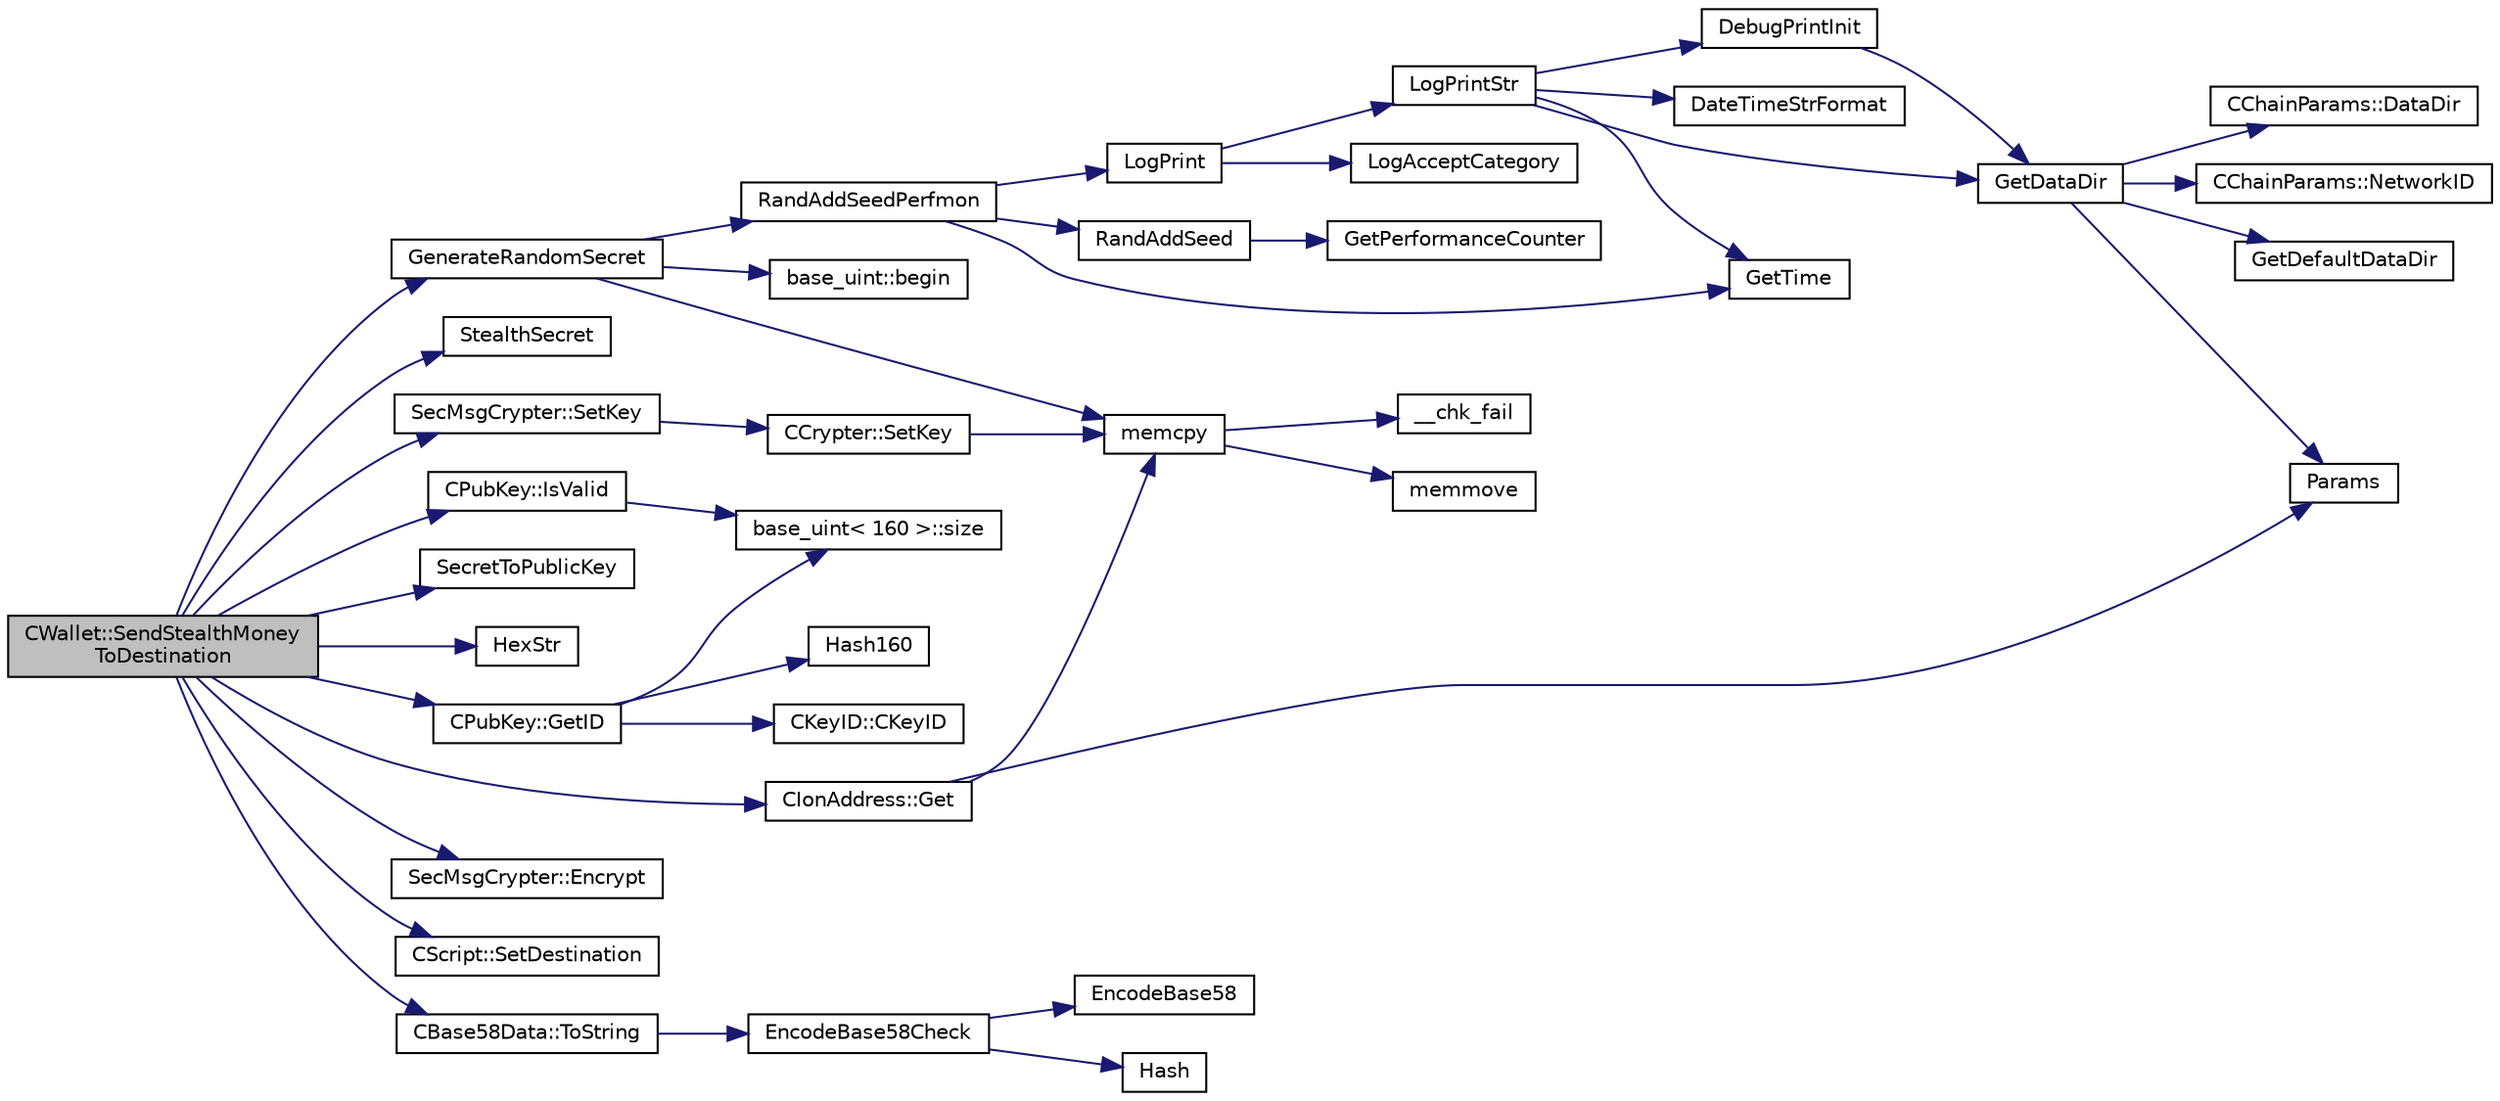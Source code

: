 digraph "CWallet::SendStealthMoneyToDestination"
{
  edge [fontname="Helvetica",fontsize="10",labelfontname="Helvetica",labelfontsize="10"];
  node [fontname="Helvetica",fontsize="10",shape=record];
  rankdir="LR";
  Node3565 [label="CWallet::SendStealthMoney\lToDestination",height=0.2,width=0.4,color="black", fillcolor="grey75", style="filled", fontcolor="black"];
  Node3565 -> Node3566 [color="midnightblue",fontsize="10",style="solid",fontname="Helvetica"];
  Node3566 [label="GenerateRandomSecret",height=0.2,width=0.4,color="black", fillcolor="white", style="filled",URL="$db/d2d/stealth_8cpp.html#ab09bf0ded4faa17a866c79087b0b20a8"];
  Node3566 -> Node3567 [color="midnightblue",fontsize="10",style="solid",fontname="Helvetica"];
  Node3567 [label="RandAddSeedPerfmon",height=0.2,width=0.4,color="black", fillcolor="white", style="filled",URL="$df/d2d/util_8cpp.html#a786af12a87491f8dc24351d93b9833b6"];
  Node3567 -> Node3568 [color="midnightblue",fontsize="10",style="solid",fontname="Helvetica"];
  Node3568 [label="RandAddSeed",height=0.2,width=0.4,color="black", fillcolor="white", style="filled",URL="$df/d2d/util_8cpp.html#ab699fbdf803610a4e2060fd87787f7e0"];
  Node3568 -> Node3569 [color="midnightblue",fontsize="10",style="solid",fontname="Helvetica"];
  Node3569 [label="GetPerformanceCounter",height=0.2,width=0.4,color="black", fillcolor="white", style="filled",URL="$d8/d3c/util_8h.html#acd4d9988b9bb3f31fddf72a34b2bc37f"];
  Node3567 -> Node3570 [color="midnightblue",fontsize="10",style="solid",fontname="Helvetica"];
  Node3570 [label="GetTime",height=0.2,width=0.4,color="black", fillcolor="white", style="filled",URL="$df/d2d/util_8cpp.html#a46fac5fba8ba905b5f9acb364f5d8c6f"];
  Node3567 -> Node3571 [color="midnightblue",fontsize="10",style="solid",fontname="Helvetica"];
  Node3571 [label="LogPrint",height=0.2,width=0.4,color="black", fillcolor="white", style="filled",URL="$d8/d3c/util_8h.html#aab1f837a2366f424bdc996fdf6352171"];
  Node3571 -> Node3572 [color="midnightblue",fontsize="10",style="solid",fontname="Helvetica"];
  Node3572 [label="LogAcceptCategory",height=0.2,width=0.4,color="black", fillcolor="white", style="filled",URL="$d8/d3c/util_8h.html#a343d2a13efe00125f78d25dafb0a8d98"];
  Node3571 -> Node3573 [color="midnightblue",fontsize="10",style="solid",fontname="Helvetica"];
  Node3573 [label="LogPrintStr",height=0.2,width=0.4,color="black", fillcolor="white", style="filled",URL="$d8/d3c/util_8h.html#afd4c3002b2797c0560adddb6af3ca1da"];
  Node3573 -> Node3574 [color="midnightblue",fontsize="10",style="solid",fontname="Helvetica"];
  Node3574 [label="DebugPrintInit",height=0.2,width=0.4,color="black", fillcolor="white", style="filled",URL="$df/d2d/util_8cpp.html#a751ff5f21d880737811136b5e0bcea12"];
  Node3574 -> Node3575 [color="midnightblue",fontsize="10",style="solid",fontname="Helvetica"];
  Node3575 [label="GetDataDir",height=0.2,width=0.4,color="black", fillcolor="white", style="filled",URL="$df/d2d/util_8cpp.html#ab83866a054745d4b30a3948a1b44beba"];
  Node3575 -> Node3576 [color="midnightblue",fontsize="10",style="solid",fontname="Helvetica"];
  Node3576 [label="Params",height=0.2,width=0.4,color="black", fillcolor="white", style="filled",URL="$df/dbf/chainparams_8cpp.html#ace5c5b706d71a324a417dd2db394fd4a",tooltip="Return the currently selected parameters. "];
  Node3575 -> Node3577 [color="midnightblue",fontsize="10",style="solid",fontname="Helvetica"];
  Node3577 [label="CChainParams::NetworkID",height=0.2,width=0.4,color="black", fillcolor="white", style="filled",URL="$d1/d4f/class_c_chain_params.html#a90dc493ec0c0325c98c3ac06eb99862b"];
  Node3575 -> Node3578 [color="midnightblue",fontsize="10",style="solid",fontname="Helvetica"];
  Node3578 [label="GetDefaultDataDir",height=0.2,width=0.4,color="black", fillcolor="white", style="filled",URL="$df/d2d/util_8cpp.html#ab272995de020a3bcbf743be630e485c6"];
  Node3575 -> Node3579 [color="midnightblue",fontsize="10",style="solid",fontname="Helvetica"];
  Node3579 [label="CChainParams::DataDir",height=0.2,width=0.4,color="black", fillcolor="white", style="filled",URL="$d1/d4f/class_c_chain_params.html#a959488b5d8e6fe62857940b831d73a78"];
  Node3573 -> Node3575 [color="midnightblue",fontsize="10",style="solid",fontname="Helvetica"];
  Node3573 -> Node3580 [color="midnightblue",fontsize="10",style="solid",fontname="Helvetica"];
  Node3580 [label="DateTimeStrFormat",height=0.2,width=0.4,color="black", fillcolor="white", style="filled",URL="$df/d2d/util_8cpp.html#a749bc6776c8ec72d7c5e4dea56aee415"];
  Node3573 -> Node3570 [color="midnightblue",fontsize="10",style="solid",fontname="Helvetica"];
  Node3566 -> Node3581 [color="midnightblue",fontsize="10",style="solid",fontname="Helvetica"];
  Node3581 [label="base_uint::begin",height=0.2,width=0.4,color="black", fillcolor="white", style="filled",URL="$da/df7/classbase__uint.html#aaa32054bf4e8fbb31d54a75f6065174d"];
  Node3566 -> Node3582 [color="midnightblue",fontsize="10",style="solid",fontname="Helvetica"];
  Node3582 [label="memcpy",height=0.2,width=0.4,color="black", fillcolor="white", style="filled",URL="$d5/d9f/glibc__compat_8cpp.html#a0f46826ab0466591e136db24394923cf"];
  Node3582 -> Node3583 [color="midnightblue",fontsize="10",style="solid",fontname="Helvetica"];
  Node3583 [label="memmove",height=0.2,width=0.4,color="black", fillcolor="white", style="filled",URL="$d5/d9f/glibc__compat_8cpp.html#a9778d49e9029dd75bc53ecbbf9f5e9a1"];
  Node3582 -> Node3584 [color="midnightblue",fontsize="10",style="solid",fontname="Helvetica"];
  Node3584 [label="__chk_fail",height=0.2,width=0.4,color="black", fillcolor="white", style="filled",URL="$d5/d9f/glibc__compat_8cpp.html#a424ac71631da5ada2976630ff67051d1"];
  Node3565 -> Node3585 [color="midnightblue",fontsize="10",style="solid",fontname="Helvetica"];
  Node3585 [label="StealthSecret",height=0.2,width=0.4,color="black", fillcolor="white", style="filled",URL="$db/d2d/stealth_8cpp.html#a855232bf5220ad0159c57e75887a60db"];
  Node3565 -> Node3586 [color="midnightblue",fontsize="10",style="solid",fontname="Helvetica"];
  Node3586 [label="CPubKey::IsValid",height=0.2,width=0.4,color="black", fillcolor="white", style="filled",URL="$da/d4e/class_c_pub_key.html#a4fa94293cf8577fd039b9a133f6c7f30"];
  Node3586 -> Node3587 [color="midnightblue",fontsize="10",style="solid",fontname="Helvetica"];
  Node3587 [label="base_uint\< 160 \>::size",height=0.2,width=0.4,color="black", fillcolor="white", style="filled",URL="$da/df7/classbase__uint.html#a1f49b034e686269601ea89b0319b8004"];
  Node3565 -> Node3588 [color="midnightblue",fontsize="10",style="solid",fontname="Helvetica"];
  Node3588 [label="CPubKey::GetID",height=0.2,width=0.4,color="black", fillcolor="white", style="filled",URL="$da/d4e/class_c_pub_key.html#a2675f7e6f72eff68e7a5227289feb021"];
  Node3588 -> Node3589 [color="midnightblue",fontsize="10",style="solid",fontname="Helvetica"];
  Node3589 [label="CKeyID::CKeyID",height=0.2,width=0.4,color="black", fillcolor="white", style="filled",URL="$dd/d88/class_c_key_i_d.html#a01dbd3c37820a2ffe89d106c6a7cf53d"];
  Node3588 -> Node3590 [color="midnightblue",fontsize="10",style="solid",fontname="Helvetica"];
  Node3590 [label="Hash160",height=0.2,width=0.4,color="black", fillcolor="white", style="filled",URL="$db/dfb/hash_8h.html#a4490f70ddae16e9e48460a0416a48a6b"];
  Node3588 -> Node3587 [color="midnightblue",fontsize="10",style="solid",fontname="Helvetica"];
  Node3565 -> Node3591 [color="midnightblue",fontsize="10",style="solid",fontname="Helvetica"];
  Node3591 [label="SecretToPublicKey",height=0.2,width=0.4,color="black", fillcolor="white", style="filled",URL="$db/d2d/stealth_8cpp.html#a002000940ba18203d651e6d83164c0e7"];
  Node3565 -> Node3592 [color="midnightblue",fontsize="10",style="solid",fontname="Helvetica"];
  Node3592 [label="HexStr",height=0.2,width=0.4,color="black", fillcolor="white", style="filled",URL="$d8/d3c/util_8h.html#ace13a819ca4e98c22847d26b3b357e75"];
  Node3565 -> Node3593 [color="midnightblue",fontsize="10",style="solid",fontname="Helvetica"];
  Node3593 [label="CBase58Data::ToString",height=0.2,width=0.4,color="black", fillcolor="white", style="filled",URL="$d2/d08/class_c_base58_data.html#a7dc91af403ca02694b3247b15604e220"];
  Node3593 -> Node3594 [color="midnightblue",fontsize="10",style="solid",fontname="Helvetica"];
  Node3594 [label="EncodeBase58Check",height=0.2,width=0.4,color="black", fillcolor="white", style="filled",URL="$db/d9c/base58_8cpp.html#ace9a5807ee51604f33044339f073ec76",tooltip="Encode a byte vector into a base58-encoded string, including checksum. "];
  Node3594 -> Node3595 [color="midnightblue",fontsize="10",style="solid",fontname="Helvetica"];
  Node3595 [label="Hash",height=0.2,width=0.4,color="black", fillcolor="white", style="filled",URL="$db/dfb/hash_8h.html#ab3f6c437460137530d86e09c2c102e99"];
  Node3594 -> Node3596 [color="midnightblue",fontsize="10",style="solid",fontname="Helvetica"];
  Node3596 [label="EncodeBase58",height=0.2,width=0.4,color="black", fillcolor="white", style="filled",URL="$db/d9c/base58_8cpp.html#a8d6f0e9d5df175b4966dcede31dc90ad",tooltip="Encode a byte sequence as a base58-encoded string. "];
  Node3565 -> Node3597 [color="midnightblue",fontsize="10",style="solid",fontname="Helvetica"];
  Node3597 [label="SecMsgCrypter::SetKey",height=0.2,width=0.4,color="black", fillcolor="white", style="filled",URL="$dc/dd6/class_sec_msg_crypter.html#a16056670b845c1e9fc28232feee9efd5"];
  Node3597 -> Node3598 [color="midnightblue",fontsize="10",style="solid",fontname="Helvetica"];
  Node3598 [label="CCrypter::SetKey",height=0.2,width=0.4,color="black", fillcolor="white", style="filled",URL="$d7/d89/class_c_crypter.html#a0d948dd4796e2420e1dd9c1ddbf7974e"];
  Node3598 -> Node3582 [color="midnightblue",fontsize="10",style="solid",fontname="Helvetica"];
  Node3565 -> Node3599 [color="midnightblue",fontsize="10",style="solid",fontname="Helvetica"];
  Node3599 [label="SecMsgCrypter::Encrypt",height=0.2,width=0.4,color="black", fillcolor="white", style="filled",URL="$dc/dd6/class_sec_msg_crypter.html#abcd38cca1e7e04486ea959d71465da09"];
  Node3565 -> Node3600 [color="midnightblue",fontsize="10",style="solid",fontname="Helvetica"];
  Node3600 [label="CScript::SetDestination",height=0.2,width=0.4,color="black", fillcolor="white", style="filled",URL="$d9/d4b/class_c_script.html#ad1b5a9077241aa06116040c4f1b7c31e"];
  Node3565 -> Node3601 [color="midnightblue",fontsize="10",style="solid",fontname="Helvetica"];
  Node3601 [label="CIonAddress::Get",height=0.2,width=0.4,color="black", fillcolor="white", style="filled",URL="$d1/de4/class_c_ion_address.html#aa70f9899f0a3cf37e4a87483db5cf99d"];
  Node3601 -> Node3582 [color="midnightblue",fontsize="10",style="solid",fontname="Helvetica"];
  Node3601 -> Node3576 [color="midnightblue",fontsize="10",style="solid",fontname="Helvetica"];
}
